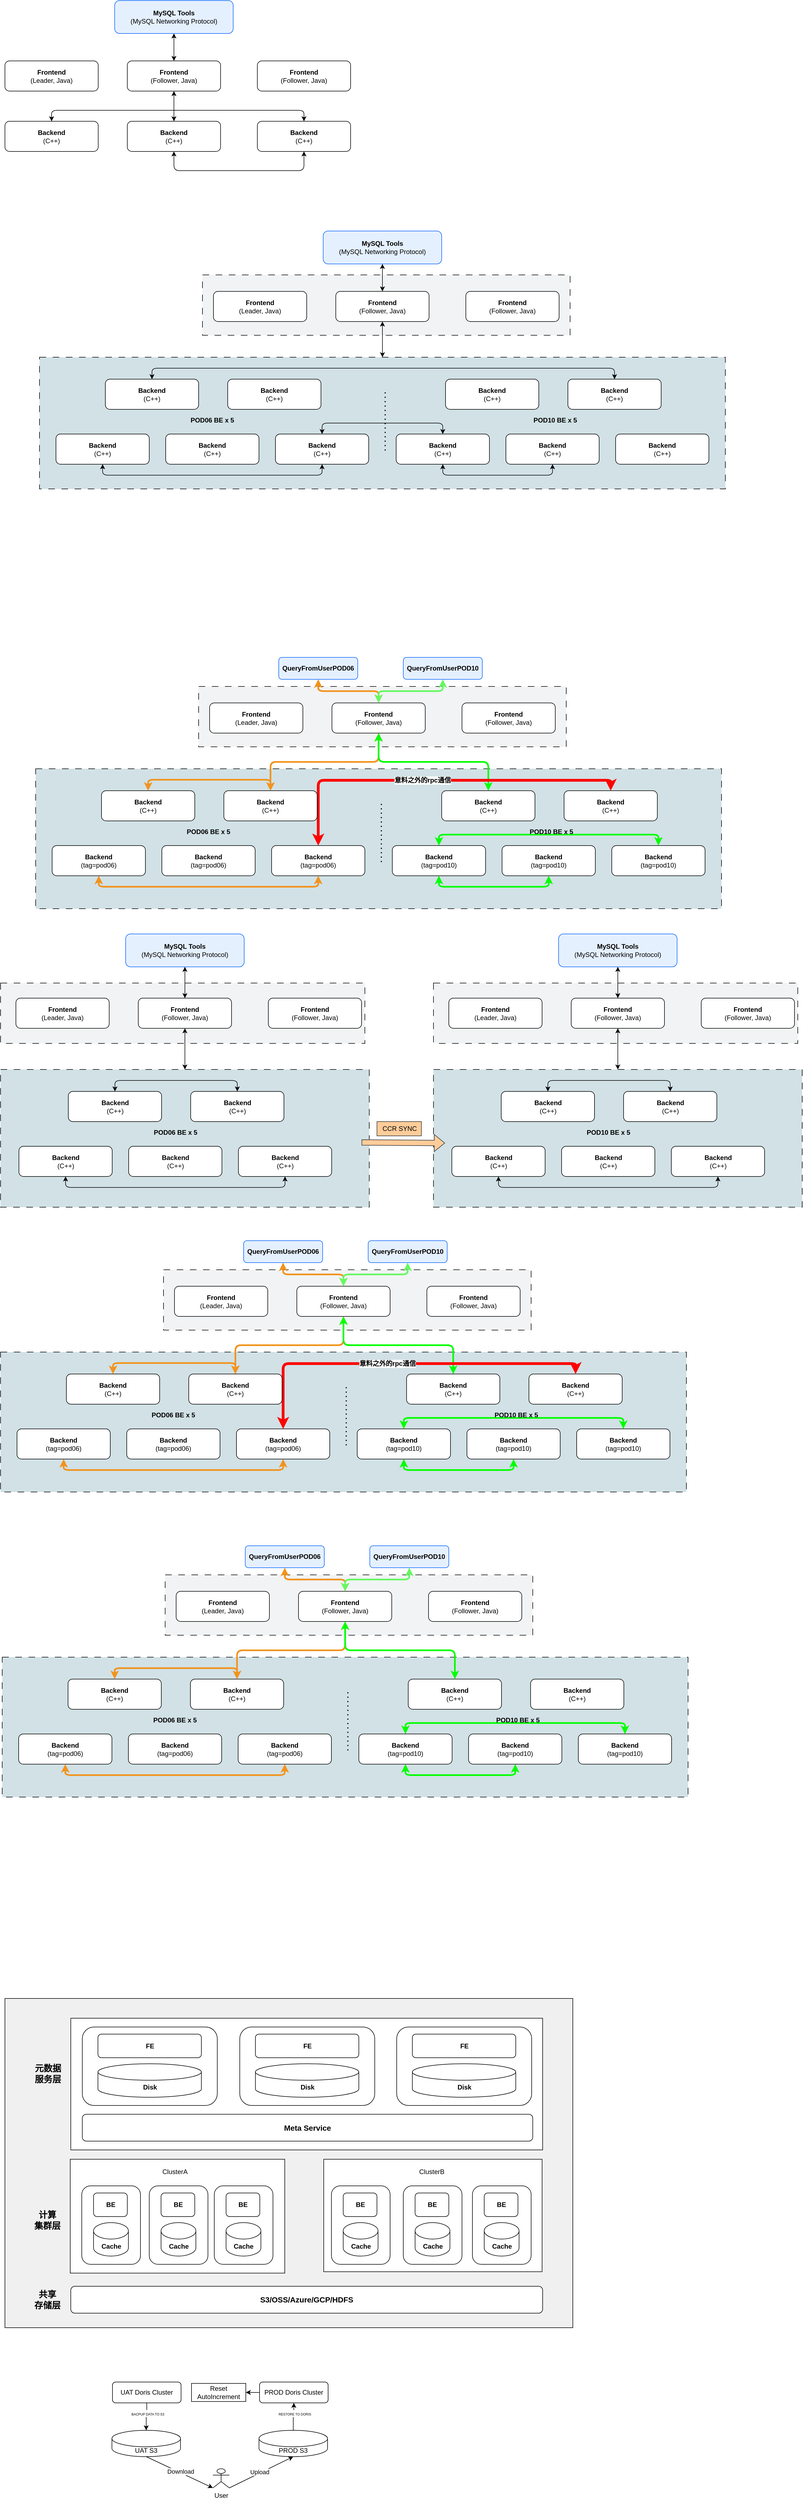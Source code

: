 <mxfile version="26.0.2">
  <diagram name="第 1 页" id="7ErsctzIE2-Kmen61GUi">
    <mxGraphModel dx="832" dy="520" grid="0" gridSize="10" guides="1" tooltips="1" connect="1" arrows="1" fold="1" page="1" pageScale="1" pageWidth="2827" pageHeight="6569" math="0" shadow="0">
      <root>
        <mxCell id="0" />
        <mxCell id="1" parent="0" />
        <mxCell id="tkhK0zvHvj8kYuO251bK-261" value="" style="rounded=0;whiteSpace=wrap;html=1;dashed=1;dashPattern=12 12;fillColor=light-dark(#d1e1e6, #ededed);" parent="1" vertex="1">
          <mxGeometry x="85" y="3329" width="1250" height="255" as="geometry" />
        </mxCell>
        <mxCell id="tkhK0zvHvj8kYuO251bK-253" value="" style="rounded=0;whiteSpace=wrap;html=1;fillColor=light-dark(#f0f0f0, #ededed);" parent="1" vertex="1">
          <mxGeometry x="90" y="3951" width="1035" height="600" as="geometry" />
        </mxCell>
        <mxCell id="tkhK0zvHvj8kYuO251bK-257" value="" style="rounded=0;whiteSpace=wrap;html=1;" parent="1" vertex="1">
          <mxGeometry x="671" y="4244" width="398" height="205" as="geometry" />
        </mxCell>
        <mxCell id="tkhK0zvHvj8kYuO251bK-256" value="" style="rounded=0;whiteSpace=wrap;html=1;" parent="1" vertex="1">
          <mxGeometry x="209" y="4244" width="391" height="207.5" as="geometry" />
        </mxCell>
        <mxCell id="tkhK0zvHvj8kYuO251bK-255" value="" style="rounded=0;whiteSpace=wrap;html=1;" parent="1" vertex="1">
          <mxGeometry x="210" y="3987" width="860" height="240" as="geometry" />
        </mxCell>
        <mxCell id="tkhK0zvHvj8kYuO251bK-220" value="" style="rounded=1;whiteSpace=wrap;html=1;" parent="1" vertex="1">
          <mxGeometry x="231" y="4003" width="246" height="143" as="geometry" />
        </mxCell>
        <mxCell id="tkhK0zvHvj8kYuO251bK-62" value="" style="rounded=0;whiteSpace=wrap;html=1;dashed=1;dashPattern=12 12;fillColor=light-dark(#f1f3f4, #ededed);" parent="1" vertex="1">
          <mxGeometry x="450" y="810" width="670" height="110" as="geometry" />
        </mxCell>
        <mxCell id="tkhK0zvHvj8kYuO251bK-54" value="" style="rounded=0;whiteSpace=wrap;html=1;dashed=1;dashPattern=12 12;fillColor=light-dark(#d1e1e6, #ededed);" parent="1" vertex="1">
          <mxGeometry x="153" y="960" width="1250" height="240" as="geometry" />
        </mxCell>
        <mxCell id="tkhK0zvHvj8kYuO251bK-14" value="" style="edgeStyle=orthogonalEdgeStyle;rounded=0;orthogonalLoop=1;jettySize=auto;html=1;startArrow=classic;startFill=1;flowAnimation=0;" parent="1" source="tkhK0zvHvj8kYuO251bK-10" target="tkhK0zvHvj8kYuO251bK-12" edge="1">
          <mxGeometry relative="1" as="geometry" />
        </mxCell>
        <mxCell id="tkhK0zvHvj8kYuO251bK-10" value="&lt;b&gt;MySQL Tools&lt;/b&gt;&lt;div&gt;(MySQL Networking Protocol)&lt;/div&gt;" style="rounded=1;whiteSpace=wrap;html=1;strokeWidth=1;fillColor=light-dark(#e5f0ff, #ededed);strokeColor=light-dark(#0b67fd, #ededed);" parent="1" vertex="1">
          <mxGeometry x="290" y="310" width="216" height="60" as="geometry" />
        </mxCell>
        <mxCell id="tkhK0zvHvj8kYuO251bK-11" value="&lt;b&gt;Frontend&lt;/b&gt;&lt;div&gt;(Leader, Java)&lt;/div&gt;" style="rounded=1;whiteSpace=wrap;html=1;" parent="1" vertex="1">
          <mxGeometry x="90" y="420" width="170" height="55" as="geometry" />
        </mxCell>
        <mxCell id="tkhK0zvHvj8kYuO251bK-18" value="" style="edgeStyle=orthogonalEdgeStyle;rounded=0;orthogonalLoop=1;jettySize=auto;html=1;startArrow=classic;startFill=1;flowAnimation=0;" parent="1" source="tkhK0zvHvj8kYuO251bK-12" target="tkhK0zvHvj8kYuO251bK-17" edge="1">
          <mxGeometry relative="1" as="geometry" />
        </mxCell>
        <mxCell id="tkhK0zvHvj8kYuO251bK-12" value="&lt;b&gt;Frontend&lt;/b&gt;&lt;div&gt;(Follower, Java)&lt;/div&gt;" style="rounded=1;whiteSpace=wrap;html=1;" parent="1" vertex="1">
          <mxGeometry x="313" y="420" width="170" height="55" as="geometry" />
        </mxCell>
        <mxCell id="tkhK0zvHvj8kYuO251bK-13" value="&lt;b&gt;Frontend&lt;/b&gt;&lt;div&gt;(Follower, Java)&lt;/div&gt;" style="rounded=1;whiteSpace=wrap;html=1;" parent="1" vertex="1">
          <mxGeometry x="550" y="420" width="170" height="55" as="geometry" />
        </mxCell>
        <mxCell id="tkhK0zvHvj8kYuO251bK-21" style="edgeStyle=orthogonalEdgeStyle;rounded=1;orthogonalLoop=1;jettySize=auto;html=1;exitX=0.5;exitY=0;exitDx=0;exitDy=0;entryX=0.5;entryY=0;entryDx=0;entryDy=0;elbow=vertical;startArrow=classic;startFill=1;flowAnimation=0;curved=0;" parent="1" source="tkhK0zvHvj8kYuO251bK-15" target="tkhK0zvHvj8kYuO251bK-16" edge="1">
          <mxGeometry relative="1" as="geometry" />
        </mxCell>
        <mxCell id="tkhK0zvHvj8kYuO251bK-15" value="&lt;b&gt;Backend&lt;/b&gt;&lt;br&gt;(C++)" style="rounded=1;whiteSpace=wrap;html=1;" parent="1" vertex="1">
          <mxGeometry x="90" y="530" width="170" height="55" as="geometry" />
        </mxCell>
        <mxCell id="tkhK0zvHvj8kYuO251bK-16" value="&lt;b&gt;Backend&lt;/b&gt;&lt;br&gt;(C++)" style="rounded=1;whiteSpace=wrap;html=1;" parent="1" vertex="1">
          <mxGeometry x="550" y="530" width="170" height="55" as="geometry" />
        </mxCell>
        <mxCell id="tkhK0zvHvj8kYuO251bK-20" style="edgeStyle=orthogonalEdgeStyle;rounded=1;orthogonalLoop=1;jettySize=auto;html=1;exitX=0.5;exitY=1;exitDx=0;exitDy=0;entryX=0.5;entryY=1;entryDx=0;entryDy=0;startArrow=classic;startFill=1;flowAnimation=0;curved=0;" parent="1" source="tkhK0zvHvj8kYuO251bK-17" target="tkhK0zvHvj8kYuO251bK-16" edge="1">
          <mxGeometry relative="1" as="geometry">
            <Array as="points">
              <mxPoint x="398" y="620" />
              <mxPoint x="635" y="620" />
            </Array>
          </mxGeometry>
        </mxCell>
        <mxCell id="tkhK0zvHvj8kYuO251bK-17" value="&lt;b&gt;Backend&lt;/b&gt;&lt;br&gt;(C++)" style="rounded=1;whiteSpace=wrap;html=1;" parent="1" vertex="1">
          <mxGeometry x="313" y="530" width="170" height="55" as="geometry" />
        </mxCell>
        <mxCell id="tkhK0zvHvj8kYuO251bK-24" value="" style="edgeStyle=orthogonalEdgeStyle;rounded=0;orthogonalLoop=1;jettySize=auto;html=1;startArrow=classic;startFill=1;flowAnimation=0;" parent="1" source="tkhK0zvHvj8kYuO251bK-25" target="tkhK0zvHvj8kYuO251bK-28" edge="1">
          <mxGeometry relative="1" as="geometry" />
        </mxCell>
        <mxCell id="tkhK0zvHvj8kYuO251bK-25" value="&lt;b&gt;MySQL Tools&lt;/b&gt;&lt;div&gt;(MySQL Networking Protocol)&lt;/div&gt;" style="rounded=1;whiteSpace=wrap;html=1;strokeWidth=1;fillColor=light-dark(#e5f0ff, #ededed);strokeColor=light-dark(#0b67fd, #ededed);" parent="1" vertex="1">
          <mxGeometry x="670" y="730" width="216" height="60" as="geometry" />
        </mxCell>
        <mxCell id="tkhK0zvHvj8kYuO251bK-26" value="&lt;b&gt;Frontend&lt;/b&gt;&lt;div&gt;(Leader, Java)&lt;/div&gt;" style="rounded=1;whiteSpace=wrap;html=1;" parent="1" vertex="1">
          <mxGeometry x="470" y="840" width="170" height="55" as="geometry" />
        </mxCell>
        <mxCell id="tkhK0zvHvj8kYuO251bK-57" style="edgeStyle=orthogonalEdgeStyle;rounded=0;orthogonalLoop=1;jettySize=auto;html=1;exitX=0.5;exitY=1;exitDx=0;exitDy=0;startArrow=classic;startFill=1;" parent="1" source="tkhK0zvHvj8kYuO251bK-28" target="tkhK0zvHvj8kYuO251bK-54" edge="1">
          <mxGeometry relative="1" as="geometry" />
        </mxCell>
        <mxCell id="tkhK0zvHvj8kYuO251bK-28" value="&lt;b&gt;Frontend&lt;/b&gt;&lt;div&gt;(Follower, Java)&lt;/div&gt;" style="rounded=1;whiteSpace=wrap;html=1;" parent="1" vertex="1">
          <mxGeometry x="693" y="840" width="170" height="55" as="geometry" />
        </mxCell>
        <mxCell id="tkhK0zvHvj8kYuO251bK-29" value="&lt;b&gt;Frontend&lt;/b&gt;&lt;div&gt;(Follower, Java)&lt;/div&gt;" style="rounded=1;whiteSpace=wrap;html=1;" parent="1" vertex="1">
          <mxGeometry x="930" y="840" width="170" height="55" as="geometry" />
        </mxCell>
        <mxCell id="tkhK0zvHvj8kYuO251bK-58" style="edgeStyle=orthogonalEdgeStyle;rounded=1;orthogonalLoop=1;jettySize=auto;html=1;exitX=0.5;exitY=0;exitDx=0;exitDy=0;entryX=0.5;entryY=0;entryDx=0;entryDy=0;startArrow=classic;startFill=1;curved=0;" parent="1" source="tkhK0zvHvj8kYuO251bK-31" target="tkhK0zvHvj8kYuO251bK-49" edge="1">
          <mxGeometry relative="1" as="geometry" />
        </mxCell>
        <mxCell id="tkhK0zvHvj8kYuO251bK-31" value="&lt;b&gt;Backend&lt;/b&gt;&lt;br&gt;(C++)" style="rounded=1;whiteSpace=wrap;html=1;" parent="1" vertex="1">
          <mxGeometry x="273" y="1000" width="170" height="55" as="geometry" />
        </mxCell>
        <mxCell id="tkhK0zvHvj8kYuO251bK-59" style="edgeStyle=orthogonalEdgeStyle;rounded=1;orthogonalLoop=1;jettySize=auto;html=1;exitX=0.5;exitY=1;exitDx=0;exitDy=0;entryX=0.5;entryY=1;entryDx=0;entryDy=0;startArrow=classic;startFill=1;curved=0;" parent="1" source="tkhK0zvHvj8kYuO251bK-32" target="tkhK0zvHvj8kYuO251bK-40" edge="1">
          <mxGeometry relative="1" as="geometry" />
        </mxCell>
        <mxCell id="tkhK0zvHvj8kYuO251bK-32" value="&lt;b&gt;Backend&lt;/b&gt;&lt;br&gt;(C++)" style="rounded=1;whiteSpace=wrap;html=1;" parent="1" vertex="1">
          <mxGeometry x="183" y="1100" width="170" height="55" as="geometry" />
        </mxCell>
        <mxCell id="tkhK0zvHvj8kYuO251bK-34" value="&lt;b&gt;Backend&lt;/b&gt;&lt;br&gt;(C++)" style="rounded=1;whiteSpace=wrap;html=1;" parent="1" vertex="1">
          <mxGeometry x="496" y="1000" width="170" height="55" as="geometry" />
        </mxCell>
        <mxCell id="tkhK0zvHvj8kYuO251bK-39" value="&lt;b&gt;Backend&lt;/b&gt;&lt;br&gt;(C++)" style="rounded=1;whiteSpace=wrap;html=1;" parent="1" vertex="1">
          <mxGeometry x="383" y="1100" width="170" height="55" as="geometry" />
        </mxCell>
        <mxCell id="tkhK0zvHvj8kYuO251bK-60" style="edgeStyle=orthogonalEdgeStyle;rounded=1;orthogonalLoop=1;jettySize=auto;html=1;exitX=0.5;exitY=0;exitDx=0;exitDy=0;entryX=0.5;entryY=0;entryDx=0;entryDy=0;curved=0;startArrow=classic;startFill=1;" parent="1" source="tkhK0zvHvj8kYuO251bK-40" target="tkhK0zvHvj8kYuO251bK-48" edge="1">
          <mxGeometry relative="1" as="geometry" />
        </mxCell>
        <mxCell id="tkhK0zvHvj8kYuO251bK-40" value="&lt;b&gt;Backend&lt;/b&gt;&lt;br&gt;(C++)" style="rounded=1;whiteSpace=wrap;html=1;" parent="1" vertex="1">
          <mxGeometry x="583" y="1100" width="170" height="55" as="geometry" />
        </mxCell>
        <mxCell id="tkhK0zvHvj8kYuO251bK-47" value="&lt;b&gt;Backend&lt;/b&gt;&lt;br&gt;(C++)" style="rounded=1;whiteSpace=wrap;html=1;" parent="1" vertex="1">
          <mxGeometry x="893" y="1000" width="170" height="55" as="geometry" />
        </mxCell>
        <mxCell id="tkhK0zvHvj8kYuO251bK-48" value="&lt;b&gt;Backend&lt;/b&gt;&lt;br&gt;(C++)" style="rounded=1;whiteSpace=wrap;html=1;" parent="1" vertex="1">
          <mxGeometry x="803" y="1100" width="170" height="55" as="geometry" />
        </mxCell>
        <mxCell id="tkhK0zvHvj8kYuO251bK-49" value="&lt;b&gt;Backend&lt;/b&gt;&lt;br&gt;(C++)" style="rounded=1;whiteSpace=wrap;html=1;" parent="1" vertex="1">
          <mxGeometry x="1116" y="1000" width="170" height="55" as="geometry" />
        </mxCell>
        <mxCell id="tkhK0zvHvj8kYuO251bK-61" style="edgeStyle=orthogonalEdgeStyle;rounded=1;orthogonalLoop=1;jettySize=auto;html=1;exitX=0.5;exitY=1;exitDx=0;exitDy=0;entryX=0.5;entryY=1;entryDx=0;entryDy=0;curved=0;startArrow=classic;startFill=1;" parent="1" source="tkhK0zvHvj8kYuO251bK-50" target="tkhK0zvHvj8kYuO251bK-48" edge="1">
          <mxGeometry relative="1" as="geometry" />
        </mxCell>
        <mxCell id="tkhK0zvHvj8kYuO251bK-50" value="&lt;b&gt;Backend&lt;/b&gt;&lt;br&gt;(C++)" style="rounded=1;whiteSpace=wrap;html=1;" parent="1" vertex="1">
          <mxGeometry x="1003" y="1100" width="170" height="55" as="geometry" />
        </mxCell>
        <mxCell id="tkhK0zvHvj8kYuO251bK-51" value="&lt;b&gt;Backend&lt;/b&gt;&lt;br&gt;(C++)" style="rounded=1;whiteSpace=wrap;html=1;" parent="1" vertex="1">
          <mxGeometry x="1203" y="1100" width="170" height="55" as="geometry" />
        </mxCell>
        <mxCell id="tkhK0zvHvj8kYuO251bK-52" value="" style="endArrow=none;dashed=1;html=1;dashPattern=1 3;strokeWidth=2;rounded=0;" parent="1" edge="1">
          <mxGeometry width="50" height="50" relative="1" as="geometry">
            <mxPoint x="783" y="1130" as="sourcePoint" />
            <mxPoint x="783" y="1020" as="targetPoint" />
          </mxGeometry>
        </mxCell>
        <mxCell id="tkhK0zvHvj8kYuO251bK-55" value="&lt;b&gt;POD06 BE x 5&lt;/b&gt;" style="text;html=1;align=center;verticalAlign=middle;whiteSpace=wrap;rounded=0;" parent="1" vertex="1">
          <mxGeometry x="418" y="1060" width="100" height="30" as="geometry" />
        </mxCell>
        <mxCell id="tkhK0zvHvj8kYuO251bK-56" value="&lt;b&gt;POD10 BE x 5&lt;/b&gt;" style="text;html=1;align=center;verticalAlign=middle;whiteSpace=wrap;rounded=0;" parent="1" vertex="1">
          <mxGeometry x="1043" y="1060" width="100" height="30" as="geometry" />
        </mxCell>
        <mxCell id="tkhK0zvHvj8kYuO251bK-63" value="" style="rounded=0;whiteSpace=wrap;html=1;dashed=1;dashPattern=12 12;fillColor=light-dark(#f1f3f4, #ededed);" parent="1" vertex="1">
          <mxGeometry x="443" y="1560" width="670" height="110" as="geometry" />
        </mxCell>
        <mxCell id="tkhK0zvHvj8kYuO251bK-64" value="" style="rounded=0;whiteSpace=wrap;html=1;dashed=1;dashPattern=12 12;fillColor=light-dark(#d1e1e6, #ededed);" parent="1" vertex="1">
          <mxGeometry x="146" y="1710" width="1250" height="255" as="geometry" />
        </mxCell>
        <mxCell id="tkhK0zvHvj8kYuO251bK-65" value="" style="edgeStyle=orthogonalEdgeStyle;rounded=1;orthogonalLoop=1;jettySize=auto;html=1;startArrow=classic;startFill=1;flowAnimation=0;curved=0;exitX=0.5;exitY=1;exitDx=0;exitDy=0;strokeColor=light-dark(#f2931d, #ededed);strokeWidth=3;" parent="1" source="tkhK0zvHvj8kYuO251bK-66" target="tkhK0zvHvj8kYuO251bK-69" edge="1">
          <mxGeometry relative="1" as="geometry" />
        </mxCell>
        <mxCell id="tkhK0zvHvj8kYuO251bK-66" value="&lt;b&gt;QueryFromUserPOD06&lt;/b&gt;" style="rounded=1;whiteSpace=wrap;html=1;strokeWidth=1;fillColor=light-dark(#e5f0ff, #ededed);strokeColor=light-dark(#0b67fd, #ededed);aspect=fixed;" parent="1" vertex="1">
          <mxGeometry x="589" y="1507" width="144" height="40" as="geometry" />
        </mxCell>
        <mxCell id="tkhK0zvHvj8kYuO251bK-67" value="&lt;b&gt;Frontend&lt;/b&gt;&lt;div&gt;(Leader, Java)&lt;/div&gt;" style="rounded=1;whiteSpace=wrap;html=1;" parent="1" vertex="1">
          <mxGeometry x="463" y="1590" width="170" height="55" as="geometry" />
        </mxCell>
        <mxCell id="tkhK0zvHvj8kYuO251bK-68" style="edgeStyle=orthogonalEdgeStyle;rounded=1;orthogonalLoop=1;jettySize=auto;html=1;exitX=0.5;exitY=1;exitDx=0;exitDy=0;startArrow=classic;startFill=1;curved=0;strokeColor=light-dark(#f2931d, #ededed);strokeWidth=3;" parent="1" source="tkhK0zvHvj8kYuO251bK-69" target="tkhK0zvHvj8kYuO251bK-75" edge="1">
          <mxGeometry relative="1" as="geometry" />
        </mxCell>
        <mxCell id="tkhK0zvHvj8kYuO251bK-92" style="edgeStyle=orthogonalEdgeStyle;rounded=1;orthogonalLoop=1;jettySize=auto;html=1;exitX=0.5;exitY=1;exitDx=0;exitDy=0;entryX=0.5;entryY=0;entryDx=0;entryDy=0;curved=0;strokeColor=light-dark(#00FF00,#EDEDED);startArrow=classic;startFill=1;strokeWidth=3;" parent="1" source="tkhK0zvHvj8kYuO251bK-69" target="tkhK0zvHvj8kYuO251bK-79" edge="1">
          <mxGeometry relative="1" as="geometry" />
        </mxCell>
        <mxCell id="tkhK0zvHvj8kYuO251bK-69" value="&lt;b&gt;Frontend&lt;/b&gt;&lt;div&gt;(Follower, Java)&lt;/div&gt;" style="rounded=1;whiteSpace=wrap;html=1;" parent="1" vertex="1">
          <mxGeometry x="686" y="1590" width="170" height="55" as="geometry" />
        </mxCell>
        <mxCell id="tkhK0zvHvj8kYuO251bK-70" value="&lt;b&gt;Frontend&lt;/b&gt;&lt;div&gt;(Follower, Java)&lt;/div&gt;" style="rounded=1;whiteSpace=wrap;html=1;" parent="1" vertex="1">
          <mxGeometry x="923" y="1590" width="170" height="55" as="geometry" />
        </mxCell>
        <mxCell id="tkhK0zvHvj8kYuO251bK-71" style="edgeStyle=orthogonalEdgeStyle;rounded=1;orthogonalLoop=1;jettySize=auto;html=1;exitX=0.5;exitY=0;exitDx=0;exitDy=0;entryX=0.5;entryY=0;entryDx=0;entryDy=0;startArrow=classic;startFill=1;curved=0;strokeColor=light-dark(#f2931d, #ededed);strokeWidth=3;" parent="1" source="tkhK0zvHvj8kYuO251bK-72" target="tkhK0zvHvj8kYuO251bK-75" edge="1">
          <mxGeometry relative="1" as="geometry" />
        </mxCell>
        <mxCell id="tkhK0zvHvj8kYuO251bK-95" style="edgeStyle=orthogonalEdgeStyle;rounded=1;orthogonalLoop=1;jettySize=auto;html=1;entryX=0.5;entryY=0;entryDx=0;entryDy=0;exitX=0.5;exitY=0;exitDx=0;exitDy=0;strokeColor=light-dark(#ff0000, #ededed);curved=0;strokeWidth=5;startArrow=classic;startFill=1;" parent="1" source="tkhK0zvHvj8kYuO251bK-78" target="tkhK0zvHvj8kYuO251bK-81" edge="1">
          <mxGeometry relative="1" as="geometry">
            <Array as="points">
              <mxPoint x="661" y="1731" />
              <mxPoint x="1194" y="1731" />
            </Array>
          </mxGeometry>
        </mxCell>
        <mxCell id="tkhK0zvHvj8kYuO251bK-96" value="&lt;font style=&quot;font-size: 12px;&quot;&gt;&lt;b&gt;意料之外的rpc通信&lt;/b&gt;&lt;/font&gt;" style="edgeLabel;html=1;align=center;verticalAlign=middle;resizable=0;points=[];" parent="tkhK0zvHvj8kYuO251bK-95" vertex="1" connectable="0">
          <mxGeometry x="-0.079" relative="1" as="geometry">
            <mxPoint as="offset" />
          </mxGeometry>
        </mxCell>
        <mxCell id="tkhK0zvHvj8kYuO251bK-72" value="&lt;b&gt;Backend&lt;/b&gt;&lt;br&gt;(C++)" style="rounded=1;whiteSpace=wrap;html=1;" parent="1" vertex="1">
          <mxGeometry x="266" y="1750" width="170" height="55" as="geometry" />
        </mxCell>
        <mxCell id="tkhK0zvHvj8kYuO251bK-73" style="edgeStyle=orthogonalEdgeStyle;rounded=1;orthogonalLoop=1;jettySize=auto;html=1;exitX=0.5;exitY=1;exitDx=0;exitDy=0;entryX=0.5;entryY=1;entryDx=0;entryDy=0;startArrow=classic;startFill=1;curved=0;strokeColor=light-dark(#f2931d, #ededed);strokeWidth=3;" parent="1" source="tkhK0zvHvj8kYuO251bK-74" target="tkhK0zvHvj8kYuO251bK-78" edge="1">
          <mxGeometry relative="1" as="geometry" />
        </mxCell>
        <mxCell id="tkhK0zvHvj8kYuO251bK-74" value="&lt;b&gt;Backend&lt;/b&gt;&lt;br&gt;(tag=pod06)" style="rounded=1;whiteSpace=wrap;html=1;" parent="1" vertex="1">
          <mxGeometry x="176" y="1850" width="170" height="55" as="geometry" />
        </mxCell>
        <mxCell id="tkhK0zvHvj8kYuO251bK-75" value="&lt;b&gt;Backend&lt;/b&gt;&lt;br&gt;(C++)" style="rounded=1;whiteSpace=wrap;html=1;" parent="1" vertex="1">
          <mxGeometry x="489" y="1750" width="170" height="55" as="geometry" />
        </mxCell>
        <mxCell id="tkhK0zvHvj8kYuO251bK-76" value="&lt;b&gt;Backend&lt;/b&gt;&lt;br&gt;(tag=pod06)" style="rounded=1;whiteSpace=wrap;html=1;" parent="1" vertex="1">
          <mxGeometry x="376" y="1850" width="170" height="55" as="geometry" />
        </mxCell>
        <mxCell id="tkhK0zvHvj8kYuO251bK-77" style="edgeStyle=orthogonalEdgeStyle;rounded=1;orthogonalLoop=1;jettySize=auto;html=1;exitX=0.5;exitY=0;exitDx=0;exitDy=0;entryX=0.5;entryY=0;entryDx=0;entryDy=0;curved=0;startArrow=classic;startFill=1;strokeWidth=3;strokeColor=light-dark(#02ff00, #ededed);" parent="1" source="tkhK0zvHvj8kYuO251bK-84" target="tkhK0zvHvj8kYuO251bK-80" edge="1">
          <mxGeometry relative="1" as="geometry" />
        </mxCell>
        <mxCell id="tkhK0zvHvj8kYuO251bK-78" value="&lt;b&gt;Backend&lt;/b&gt;&lt;br&gt;(tag=pod06)" style="rounded=1;whiteSpace=wrap;html=1;" parent="1" vertex="1">
          <mxGeometry x="576" y="1850" width="170" height="55" as="geometry" />
        </mxCell>
        <mxCell id="tkhK0zvHvj8kYuO251bK-79" value="&lt;b&gt;Backend&lt;/b&gt;&lt;br&gt;(C++)" style="rounded=1;whiteSpace=wrap;html=1;" parent="1" vertex="1">
          <mxGeometry x="886" y="1750" width="170" height="55" as="geometry" />
        </mxCell>
        <mxCell id="tkhK0zvHvj8kYuO251bK-80" value="&lt;b&gt;Backend&lt;/b&gt;&lt;br&gt;(tag=pod10)" style="rounded=1;whiteSpace=wrap;html=1;" parent="1" vertex="1">
          <mxGeometry x="796" y="1850" width="170" height="55" as="geometry" />
        </mxCell>
        <mxCell id="tkhK0zvHvj8kYuO251bK-81" value="&lt;b&gt;Backend&lt;/b&gt;&lt;br&gt;(C++)" style="rounded=1;whiteSpace=wrap;html=1;" parent="1" vertex="1">
          <mxGeometry x="1109" y="1750" width="170" height="55" as="geometry" />
        </mxCell>
        <mxCell id="tkhK0zvHvj8kYuO251bK-82" style="edgeStyle=orthogonalEdgeStyle;rounded=1;orthogonalLoop=1;jettySize=auto;html=1;exitX=0.5;exitY=1;exitDx=0;exitDy=0;entryX=0.5;entryY=1;entryDx=0;entryDy=0;curved=0;startArrow=classic;startFill=1;strokeWidth=3;strokeColor=light-dark(#02ff00, #ededed);" parent="1" source="tkhK0zvHvj8kYuO251bK-83" target="tkhK0zvHvj8kYuO251bK-80" edge="1">
          <mxGeometry relative="1" as="geometry" />
        </mxCell>
        <mxCell id="tkhK0zvHvj8kYuO251bK-83" value="&lt;b&gt;Backend&lt;/b&gt;&lt;br&gt;(tag=pod10)" style="rounded=1;whiteSpace=wrap;html=1;" parent="1" vertex="1">
          <mxGeometry x="996" y="1850" width="170" height="55" as="geometry" />
        </mxCell>
        <mxCell id="tkhK0zvHvj8kYuO251bK-84" value="&lt;b&gt;Backend&lt;/b&gt;&lt;br&gt;(tag=pod10)" style="rounded=1;whiteSpace=wrap;html=1;" parent="1" vertex="1">
          <mxGeometry x="1196" y="1850" width="170" height="55" as="geometry" />
        </mxCell>
        <mxCell id="tkhK0zvHvj8kYuO251bK-85" value="" style="endArrow=none;dashed=1;html=1;dashPattern=1 3;strokeWidth=2;rounded=0;" parent="1" edge="1">
          <mxGeometry width="50" height="50" relative="1" as="geometry">
            <mxPoint x="776" y="1880" as="sourcePoint" />
            <mxPoint x="776" y="1770" as="targetPoint" />
          </mxGeometry>
        </mxCell>
        <mxCell id="tkhK0zvHvj8kYuO251bK-86" value="&lt;b&gt;POD06 BE x 5&lt;/b&gt;" style="text;html=1;align=center;verticalAlign=middle;whiteSpace=wrap;rounded=0;" parent="1" vertex="1">
          <mxGeometry x="411" y="1810" width="100" height="30" as="geometry" />
        </mxCell>
        <mxCell id="tkhK0zvHvj8kYuO251bK-87" value="&lt;b&gt;POD10 BE x 5&lt;/b&gt;" style="text;html=1;align=center;verticalAlign=middle;whiteSpace=wrap;rounded=0;" parent="1" vertex="1">
          <mxGeometry x="1036" y="1810" width="100" height="30" as="geometry" />
        </mxCell>
        <mxCell id="tkhK0zvHvj8kYuO251bK-89" style="edgeStyle=orthogonalEdgeStyle;rounded=1;orthogonalLoop=1;jettySize=auto;html=1;exitX=0.5;exitY=1;exitDx=0;exitDy=0;entryX=0.5;entryY=0;entryDx=0;entryDy=0;curved=0;startArrow=classic;startFill=1;strokeColor=light-dark(#65f862, #ededed);strokeWidth=3;" parent="1" source="tkhK0zvHvj8kYuO251bK-88" target="tkhK0zvHvj8kYuO251bK-69" edge="1">
          <mxGeometry relative="1" as="geometry" />
        </mxCell>
        <mxCell id="tkhK0zvHvj8kYuO251bK-88" value="&lt;b&gt;QueryFromUserPOD10&lt;/b&gt;" style="rounded=1;whiteSpace=wrap;html=1;strokeWidth=1;fillColor=light-dark(#e5f0ff, #ededed);strokeColor=light-dark(#0b67fd, #ededed);aspect=fixed;" parent="1" vertex="1">
          <mxGeometry x="816" y="1507" width="144" height="40" as="geometry" />
        </mxCell>
        <mxCell id="tkhK0zvHvj8kYuO251bK-127" value="" style="rounded=0;whiteSpace=wrap;html=1;dashed=1;dashPattern=12 12;fillColor=light-dark(#f1f3f4, #ededed);" parent="1" vertex="1">
          <mxGeometry x="82" y="2100.5" width="664" height="110" as="geometry" />
        </mxCell>
        <mxCell id="tkhK0zvHvj8kYuO251bK-128" value="" style="rounded=0;whiteSpace=wrap;html=1;dashed=1;dashPattern=12 12;fillColor=light-dark(#d1e1e6, #ededed);" parent="1" vertex="1">
          <mxGeometry x="82" y="2258" width="672" height="251" as="geometry" />
        </mxCell>
        <mxCell id="tkhK0zvHvj8kYuO251bK-129" value="" style="edgeStyle=orthogonalEdgeStyle;rounded=0;orthogonalLoop=1;jettySize=auto;html=1;startArrow=classic;startFill=1;flowAnimation=0;exitX=0.5;exitY=1;exitDx=0;exitDy=0;" parent="1" source="tkhK0zvHvj8kYuO251bK-130" target="tkhK0zvHvj8kYuO251bK-133" edge="1">
          <mxGeometry relative="1" as="geometry">
            <mxPoint x="418" y="2054" as="sourcePoint" />
          </mxGeometry>
        </mxCell>
        <mxCell id="tkhK0zvHvj8kYuO251bK-130" value="&lt;b&gt;MySQL Tools&lt;/b&gt;&lt;div&gt;(MySQL Networking Protocol)&lt;/div&gt;" style="rounded=1;whiteSpace=wrap;html=1;strokeWidth=1;fillColor=light-dark(#e5f0ff, #ededed);strokeColor=light-dark(#0b67fd, #ededed);" parent="1" vertex="1">
          <mxGeometry x="310" y="2011" width="216" height="60" as="geometry" />
        </mxCell>
        <mxCell id="tkhK0zvHvj8kYuO251bK-131" value="&lt;b&gt;Frontend&lt;/b&gt;&lt;div&gt;(Leader, Java)&lt;/div&gt;" style="rounded=1;whiteSpace=wrap;html=1;" parent="1" vertex="1">
          <mxGeometry x="110" y="2128" width="170" height="55" as="geometry" />
        </mxCell>
        <mxCell id="tkhK0zvHvj8kYuO251bK-132" style="edgeStyle=orthogonalEdgeStyle;rounded=0;orthogonalLoop=1;jettySize=auto;html=1;exitX=0.5;exitY=1;exitDx=0;exitDy=0;startArrow=classic;startFill=1;" parent="1" source="tkhK0zvHvj8kYuO251bK-133" target="tkhK0zvHvj8kYuO251bK-128" edge="1">
          <mxGeometry relative="1" as="geometry" />
        </mxCell>
        <mxCell id="tkhK0zvHvj8kYuO251bK-133" value="&lt;b&gt;Frontend&lt;/b&gt;&lt;div&gt;(Follower, Java)&lt;/div&gt;" style="rounded=1;whiteSpace=wrap;html=1;" parent="1" vertex="1">
          <mxGeometry x="333" y="2128" width="170" height="55" as="geometry" />
        </mxCell>
        <mxCell id="tkhK0zvHvj8kYuO251bK-134" value="&lt;b&gt;Frontend&lt;/b&gt;&lt;div&gt;(Follower, Java)&lt;/div&gt;" style="rounded=1;whiteSpace=wrap;html=1;" parent="1" vertex="1">
          <mxGeometry x="570" y="2128" width="170" height="55" as="geometry" />
        </mxCell>
        <mxCell id="tkhK0zvHvj8kYuO251bK-152" style="edgeStyle=orthogonalEdgeStyle;rounded=1;orthogonalLoop=1;jettySize=auto;html=1;exitX=0.5;exitY=0;exitDx=0;exitDy=0;entryX=0.5;entryY=0;entryDx=0;entryDy=0;curved=0;startArrow=classic;startFill=1;" parent="1" source="tkhK0zvHvj8kYuO251bK-136" target="tkhK0zvHvj8kYuO251bK-139" edge="1">
          <mxGeometry relative="1" as="geometry" />
        </mxCell>
        <mxCell id="tkhK0zvHvj8kYuO251bK-136" value="&lt;b&gt;Backend&lt;/b&gt;&lt;br&gt;(C++)" style="rounded=1;whiteSpace=wrap;html=1;" parent="1" vertex="1">
          <mxGeometry x="205.5" y="2298" width="170" height="55" as="geometry" />
        </mxCell>
        <mxCell id="tkhK0zvHvj8kYuO251bK-137" style="edgeStyle=orthogonalEdgeStyle;rounded=1;orthogonalLoop=1;jettySize=auto;html=1;exitX=0.5;exitY=1;exitDx=0;exitDy=0;entryX=0.5;entryY=1;entryDx=0;entryDy=0;startArrow=classic;startFill=1;curved=0;" parent="1" source="tkhK0zvHvj8kYuO251bK-138" target="tkhK0zvHvj8kYuO251bK-142" edge="1">
          <mxGeometry relative="1" as="geometry" />
        </mxCell>
        <mxCell id="tkhK0zvHvj8kYuO251bK-138" value="&lt;b&gt;Backend&lt;/b&gt;&lt;br&gt;(C++)" style="rounded=1;whiteSpace=wrap;html=1;" parent="1" vertex="1">
          <mxGeometry x="115.5" y="2398" width="170" height="55" as="geometry" />
        </mxCell>
        <mxCell id="tkhK0zvHvj8kYuO251bK-139" value="&lt;b&gt;Backend&lt;/b&gt;&lt;br&gt;(C++)" style="rounded=1;whiteSpace=wrap;html=1;" parent="1" vertex="1">
          <mxGeometry x="428.5" y="2298" width="170" height="55" as="geometry" />
        </mxCell>
        <mxCell id="tkhK0zvHvj8kYuO251bK-140" value="&lt;b&gt;Backend&lt;/b&gt;&lt;br&gt;(C++)" style="rounded=1;whiteSpace=wrap;html=1;" parent="1" vertex="1">
          <mxGeometry x="315.5" y="2398" width="170" height="55" as="geometry" />
        </mxCell>
        <mxCell id="tkhK0zvHvj8kYuO251bK-142" value="&lt;b&gt;Backend&lt;/b&gt;&lt;br&gt;(C++)" style="rounded=1;whiteSpace=wrap;html=1;" parent="1" vertex="1">
          <mxGeometry x="515.5" y="2398" width="170" height="55" as="geometry" />
        </mxCell>
        <mxCell id="tkhK0zvHvj8kYuO251bK-150" value="&lt;b&gt;POD06 BE x 5&lt;/b&gt;" style="text;html=1;align=center;verticalAlign=middle;whiteSpace=wrap;rounded=0;" parent="1" vertex="1">
          <mxGeometry x="350.5" y="2358" width="100" height="30" as="geometry" />
        </mxCell>
        <mxCell id="tkhK0zvHvj8kYuO251bK-170" value="" style="rounded=0;whiteSpace=wrap;html=1;dashed=1;dashPattern=12 12;fillColor=light-dark(#f1f3f4, #ededed);" parent="1" vertex="1">
          <mxGeometry x="871" y="2100.5" width="664" height="110" as="geometry" />
        </mxCell>
        <mxCell id="tkhK0zvHvj8kYuO251bK-171" value="" style="rounded=0;whiteSpace=wrap;html=1;dashed=1;dashPattern=12 12;fillColor=light-dark(#d1e1e6, #ededed);" parent="1" vertex="1">
          <mxGeometry x="871" y="2258" width="672" height="251" as="geometry" />
        </mxCell>
        <mxCell id="tkhK0zvHvj8kYuO251bK-172" value="" style="edgeStyle=orthogonalEdgeStyle;rounded=0;orthogonalLoop=1;jettySize=auto;html=1;startArrow=classic;startFill=1;flowAnimation=0;exitX=0.5;exitY=1;exitDx=0;exitDy=0;" parent="1" source="tkhK0zvHvj8kYuO251bK-173" target="tkhK0zvHvj8kYuO251bK-176" edge="1">
          <mxGeometry relative="1" as="geometry">
            <mxPoint x="1207" y="2054" as="sourcePoint" />
          </mxGeometry>
        </mxCell>
        <mxCell id="tkhK0zvHvj8kYuO251bK-173" value="&lt;b&gt;MySQL Tools&lt;/b&gt;&lt;div&gt;(MySQL Networking Protocol)&lt;/div&gt;" style="rounded=1;whiteSpace=wrap;html=1;strokeWidth=1;fillColor=light-dark(#e5f0ff, #ededed);strokeColor=light-dark(#0b67fd, #ededed);" parent="1" vertex="1">
          <mxGeometry x="1099" y="2011" width="216" height="60" as="geometry" />
        </mxCell>
        <mxCell id="tkhK0zvHvj8kYuO251bK-174" value="&lt;b&gt;Frontend&lt;/b&gt;&lt;div&gt;(Leader, Java)&lt;/div&gt;" style="rounded=1;whiteSpace=wrap;html=1;" parent="1" vertex="1">
          <mxGeometry x="899" y="2128" width="170" height="55" as="geometry" />
        </mxCell>
        <mxCell id="tkhK0zvHvj8kYuO251bK-175" style="edgeStyle=orthogonalEdgeStyle;rounded=0;orthogonalLoop=1;jettySize=auto;html=1;exitX=0.5;exitY=1;exitDx=0;exitDy=0;startArrow=classic;startFill=1;" parent="1" source="tkhK0zvHvj8kYuO251bK-176" target="tkhK0zvHvj8kYuO251bK-171" edge="1">
          <mxGeometry relative="1" as="geometry" />
        </mxCell>
        <mxCell id="tkhK0zvHvj8kYuO251bK-176" value="&lt;b&gt;Frontend&lt;/b&gt;&lt;div&gt;(Follower, Java)&lt;/div&gt;" style="rounded=1;whiteSpace=wrap;html=1;" parent="1" vertex="1">
          <mxGeometry x="1122" y="2128" width="170" height="55" as="geometry" />
        </mxCell>
        <mxCell id="tkhK0zvHvj8kYuO251bK-177" value="&lt;b&gt;Frontend&lt;/b&gt;&lt;div&gt;(Follower, Java)&lt;/div&gt;" style="rounded=1;whiteSpace=wrap;html=1;" parent="1" vertex="1">
          <mxGeometry x="1359" y="2128" width="170" height="55" as="geometry" />
        </mxCell>
        <mxCell id="tkhK0zvHvj8kYuO251bK-178" style="edgeStyle=orthogonalEdgeStyle;rounded=1;orthogonalLoop=1;jettySize=auto;html=1;exitX=0.5;exitY=0;exitDx=0;exitDy=0;entryX=0.5;entryY=0;entryDx=0;entryDy=0;curved=0;startArrow=classic;startFill=1;" parent="1" source="tkhK0zvHvj8kYuO251bK-179" target="tkhK0zvHvj8kYuO251bK-182" edge="1">
          <mxGeometry relative="1" as="geometry" />
        </mxCell>
        <mxCell id="tkhK0zvHvj8kYuO251bK-179" value="&lt;b&gt;Backend&lt;/b&gt;&lt;br&gt;(C++)" style="rounded=1;whiteSpace=wrap;html=1;" parent="1" vertex="1">
          <mxGeometry x="994.5" y="2298" width="170" height="55" as="geometry" />
        </mxCell>
        <mxCell id="tkhK0zvHvj8kYuO251bK-180" style="edgeStyle=orthogonalEdgeStyle;rounded=1;orthogonalLoop=1;jettySize=auto;html=1;exitX=0.5;exitY=1;exitDx=0;exitDy=0;entryX=0.5;entryY=1;entryDx=0;entryDy=0;startArrow=classic;startFill=1;curved=0;" parent="1" source="tkhK0zvHvj8kYuO251bK-181" target="tkhK0zvHvj8kYuO251bK-184" edge="1">
          <mxGeometry relative="1" as="geometry" />
        </mxCell>
        <mxCell id="tkhK0zvHvj8kYuO251bK-181" value="&lt;b&gt;Backend&lt;/b&gt;&lt;br&gt;(C++)" style="rounded=1;whiteSpace=wrap;html=1;" parent="1" vertex="1">
          <mxGeometry x="904.5" y="2398" width="170" height="55" as="geometry" />
        </mxCell>
        <mxCell id="tkhK0zvHvj8kYuO251bK-182" value="&lt;b&gt;Backend&lt;/b&gt;&lt;br&gt;(C++)" style="rounded=1;whiteSpace=wrap;html=1;" parent="1" vertex="1">
          <mxGeometry x="1217.5" y="2298" width="170" height="55" as="geometry" />
        </mxCell>
        <mxCell id="tkhK0zvHvj8kYuO251bK-183" value="&lt;b&gt;Backend&lt;/b&gt;&lt;br&gt;(C++)" style="rounded=1;whiteSpace=wrap;html=1;" parent="1" vertex="1">
          <mxGeometry x="1104.5" y="2398" width="170" height="55" as="geometry" />
        </mxCell>
        <mxCell id="tkhK0zvHvj8kYuO251bK-184" value="&lt;b&gt;Backend&lt;/b&gt;&lt;br&gt;(C++)" style="rounded=1;whiteSpace=wrap;html=1;" parent="1" vertex="1">
          <mxGeometry x="1304.5" y="2398" width="170" height="55" as="geometry" />
        </mxCell>
        <mxCell id="tkhK0zvHvj8kYuO251bK-185" value="&lt;b&gt;POD10 BE x 5&lt;/b&gt;" style="text;html=1;align=center;verticalAlign=middle;whiteSpace=wrap;rounded=0;" parent="1" vertex="1">
          <mxGeometry x="1139.5" y="2358" width="100" height="30" as="geometry" />
        </mxCell>
        <mxCell id="tkhK0zvHvj8kYuO251bK-186" value="" style="shape=flexArrow;endArrow=classic;html=1;rounded=0;fillColor=#ffcc99;strokeColor=#36393d;" parent="1" edge="1">
          <mxGeometry width="50" height="50" relative="1" as="geometry">
            <mxPoint x="740" y="2391.0" as="sourcePoint" />
            <mxPoint x="892" y="2392.18" as="targetPoint" />
          </mxGeometry>
        </mxCell>
        <mxCell id="tkhK0zvHvj8kYuO251bK-187" value="CCR SYNC" style="text;html=1;align=center;verticalAlign=middle;resizable=0;points=[];autosize=1;strokeColor=#36393d;fillColor=#ffcc99;" parent="1" vertex="1">
          <mxGeometry x="768" y="2353" width="81" height="26" as="geometry" />
        </mxCell>
        <mxCell id="tkhK0zvHvj8kYuO251bK-188" value="" style="rounded=0;whiteSpace=wrap;html=1;dashed=1;dashPattern=12 12;fillColor=light-dark(#f1f3f4, #ededed);" parent="1" vertex="1">
          <mxGeometry x="379" y="2623" width="670" height="110" as="geometry" />
        </mxCell>
        <mxCell id="tkhK0zvHvj8kYuO251bK-189" value="" style="rounded=0;whiteSpace=wrap;html=1;dashed=1;dashPattern=12 12;fillColor=light-dark(#d1e1e6, #ededed);" parent="1" vertex="1">
          <mxGeometry x="82" y="2773" width="1250" height="255" as="geometry" />
        </mxCell>
        <mxCell id="tkhK0zvHvj8kYuO251bK-190" value="" style="edgeStyle=orthogonalEdgeStyle;rounded=1;orthogonalLoop=1;jettySize=auto;html=1;startArrow=classic;startFill=1;flowAnimation=0;curved=0;exitX=0.5;exitY=1;exitDx=0;exitDy=0;strokeColor=light-dark(#f2931d, #ededed);strokeWidth=3;" parent="1" source="tkhK0zvHvj8kYuO251bK-191" target="tkhK0zvHvj8kYuO251bK-195" edge="1">
          <mxGeometry relative="1" as="geometry" />
        </mxCell>
        <mxCell id="tkhK0zvHvj8kYuO251bK-191" value="&lt;b&gt;QueryFromUserPOD06&lt;/b&gt;" style="rounded=1;whiteSpace=wrap;html=1;strokeWidth=1;fillColor=light-dark(#e5f0ff, #ededed);strokeColor=light-dark(#0b67fd, #ededed);aspect=fixed;" parent="1" vertex="1">
          <mxGeometry x="525" y="2570" width="144" height="40" as="geometry" />
        </mxCell>
        <mxCell id="tkhK0zvHvj8kYuO251bK-192" value="&lt;b&gt;Frontend&lt;/b&gt;&lt;div&gt;(Leader, Java)&lt;/div&gt;" style="rounded=1;whiteSpace=wrap;html=1;" parent="1" vertex="1">
          <mxGeometry x="399" y="2653" width="170" height="55" as="geometry" />
        </mxCell>
        <mxCell id="tkhK0zvHvj8kYuO251bK-193" style="edgeStyle=orthogonalEdgeStyle;rounded=1;orthogonalLoop=1;jettySize=auto;html=1;exitX=0.5;exitY=1;exitDx=0;exitDy=0;startArrow=classic;startFill=1;curved=0;strokeColor=light-dark(#f2931d, #ededed);strokeWidth=3;" parent="1" source="tkhK0zvHvj8kYuO251bK-195" target="tkhK0zvHvj8kYuO251bK-203" edge="1">
          <mxGeometry relative="1" as="geometry" />
        </mxCell>
        <mxCell id="tkhK0zvHvj8kYuO251bK-194" style="edgeStyle=orthogonalEdgeStyle;rounded=1;orthogonalLoop=1;jettySize=auto;html=1;exitX=0.5;exitY=1;exitDx=0;exitDy=0;entryX=0.5;entryY=0;entryDx=0;entryDy=0;curved=0;strokeColor=light-dark(#00FF00,#EDEDED);startArrow=classic;startFill=1;strokeWidth=3;" parent="1" source="tkhK0zvHvj8kYuO251bK-195" target="tkhK0zvHvj8kYuO251bK-207" edge="1">
          <mxGeometry relative="1" as="geometry" />
        </mxCell>
        <mxCell id="tkhK0zvHvj8kYuO251bK-195" value="&lt;b&gt;Frontend&lt;/b&gt;&lt;div&gt;(Follower, Java)&lt;/div&gt;" style="rounded=1;whiteSpace=wrap;html=1;" parent="1" vertex="1">
          <mxGeometry x="622" y="2653" width="170" height="55" as="geometry" />
        </mxCell>
        <mxCell id="tkhK0zvHvj8kYuO251bK-196" value="&lt;b&gt;Frontend&lt;/b&gt;&lt;div&gt;(Follower, Java)&lt;/div&gt;" style="rounded=1;whiteSpace=wrap;html=1;" parent="1" vertex="1">
          <mxGeometry x="859" y="2653" width="170" height="55" as="geometry" />
        </mxCell>
        <mxCell id="tkhK0zvHvj8kYuO251bK-197" style="edgeStyle=orthogonalEdgeStyle;rounded=1;orthogonalLoop=1;jettySize=auto;html=1;exitX=0.5;exitY=0;exitDx=0;exitDy=0;entryX=0.5;entryY=0;entryDx=0;entryDy=0;startArrow=classic;startFill=1;curved=0;strokeColor=light-dark(#f2931d, #ededed);strokeWidth=3;" parent="1" source="tkhK0zvHvj8kYuO251bK-200" target="tkhK0zvHvj8kYuO251bK-203" edge="1">
          <mxGeometry relative="1" as="geometry" />
        </mxCell>
        <mxCell id="tkhK0zvHvj8kYuO251bK-198" style="edgeStyle=orthogonalEdgeStyle;rounded=1;orthogonalLoop=1;jettySize=auto;html=1;entryX=0.5;entryY=0;entryDx=0;entryDy=0;exitX=0.5;exitY=0;exitDx=0;exitDy=0;strokeColor=light-dark(#ff0000, #ededed);curved=0;strokeWidth=5;startArrow=classic;startFill=1;" parent="1" source="tkhK0zvHvj8kYuO251bK-206" target="tkhK0zvHvj8kYuO251bK-209" edge="1">
          <mxGeometry relative="1" as="geometry">
            <Array as="points">
              <mxPoint x="597" y="2794" />
              <mxPoint x="1130" y="2794" />
            </Array>
          </mxGeometry>
        </mxCell>
        <mxCell id="tkhK0zvHvj8kYuO251bK-199" value="&lt;font style=&quot;font-size: 12px;&quot;&gt;&lt;b&gt;意料之外的rpc通信&lt;/b&gt;&lt;/font&gt;" style="edgeLabel;html=1;align=center;verticalAlign=middle;resizable=0;points=[];" parent="tkhK0zvHvj8kYuO251bK-198" vertex="1" connectable="0">
          <mxGeometry x="-0.079" relative="1" as="geometry">
            <mxPoint as="offset" />
          </mxGeometry>
        </mxCell>
        <mxCell id="tkhK0zvHvj8kYuO251bK-200" value="&lt;b&gt;Backend&lt;/b&gt;&lt;br&gt;(C++)" style="rounded=1;whiteSpace=wrap;html=1;" parent="1" vertex="1">
          <mxGeometry x="202" y="2813" width="170" height="55" as="geometry" />
        </mxCell>
        <mxCell id="tkhK0zvHvj8kYuO251bK-201" style="edgeStyle=orthogonalEdgeStyle;rounded=1;orthogonalLoop=1;jettySize=auto;html=1;exitX=0.5;exitY=1;exitDx=0;exitDy=0;entryX=0.5;entryY=1;entryDx=0;entryDy=0;startArrow=classic;startFill=1;curved=0;strokeColor=light-dark(#f2931d, #ededed);strokeWidth=3;" parent="1" source="tkhK0zvHvj8kYuO251bK-202" target="tkhK0zvHvj8kYuO251bK-206" edge="1">
          <mxGeometry relative="1" as="geometry" />
        </mxCell>
        <mxCell id="tkhK0zvHvj8kYuO251bK-202" value="&lt;b&gt;Backend&lt;/b&gt;&lt;br&gt;(tag=pod06)" style="rounded=1;whiteSpace=wrap;html=1;" parent="1" vertex="1">
          <mxGeometry x="112" y="2913" width="170" height="55" as="geometry" />
        </mxCell>
        <mxCell id="tkhK0zvHvj8kYuO251bK-203" value="&lt;b&gt;Backend&lt;/b&gt;&lt;br&gt;(C++)" style="rounded=1;whiteSpace=wrap;html=1;" parent="1" vertex="1">
          <mxGeometry x="425" y="2813" width="170" height="55" as="geometry" />
        </mxCell>
        <mxCell id="tkhK0zvHvj8kYuO251bK-204" value="&lt;b&gt;Backend&lt;/b&gt;&lt;br&gt;(tag=pod06)" style="rounded=1;whiteSpace=wrap;html=1;" parent="1" vertex="1">
          <mxGeometry x="312" y="2913" width="170" height="55" as="geometry" />
        </mxCell>
        <mxCell id="tkhK0zvHvj8kYuO251bK-205" style="edgeStyle=orthogonalEdgeStyle;rounded=1;orthogonalLoop=1;jettySize=auto;html=1;exitX=0.5;exitY=0;exitDx=0;exitDy=0;entryX=0.5;entryY=0;entryDx=0;entryDy=0;curved=0;startArrow=classic;startFill=1;strokeWidth=3;strokeColor=light-dark(#02ff00, #ededed);" parent="1" source="tkhK0zvHvj8kYuO251bK-212" target="tkhK0zvHvj8kYuO251bK-208" edge="1">
          <mxGeometry relative="1" as="geometry" />
        </mxCell>
        <mxCell id="tkhK0zvHvj8kYuO251bK-206" value="&lt;b&gt;Backend&lt;/b&gt;&lt;br&gt;(tag=pod06)" style="rounded=1;whiteSpace=wrap;html=1;" parent="1" vertex="1">
          <mxGeometry x="512" y="2913" width="170" height="55" as="geometry" />
        </mxCell>
        <mxCell id="tkhK0zvHvj8kYuO251bK-207" value="&lt;b&gt;Backend&lt;/b&gt;&lt;br&gt;(C++)" style="rounded=1;whiteSpace=wrap;html=1;" parent="1" vertex="1">
          <mxGeometry x="822" y="2813" width="170" height="55" as="geometry" />
        </mxCell>
        <mxCell id="tkhK0zvHvj8kYuO251bK-208" value="&lt;b&gt;Backend&lt;/b&gt;&lt;br&gt;(tag=pod10)" style="rounded=1;whiteSpace=wrap;html=1;" parent="1" vertex="1">
          <mxGeometry x="732" y="2913" width="170" height="55" as="geometry" />
        </mxCell>
        <mxCell id="tkhK0zvHvj8kYuO251bK-209" value="&lt;b&gt;Backend&lt;/b&gt;&lt;br&gt;(C++)" style="rounded=1;whiteSpace=wrap;html=1;" parent="1" vertex="1">
          <mxGeometry x="1045" y="2813" width="170" height="55" as="geometry" />
        </mxCell>
        <mxCell id="tkhK0zvHvj8kYuO251bK-210" style="edgeStyle=orthogonalEdgeStyle;rounded=1;orthogonalLoop=1;jettySize=auto;html=1;exitX=0.5;exitY=1;exitDx=0;exitDy=0;entryX=0.5;entryY=1;entryDx=0;entryDy=0;curved=0;startArrow=classic;startFill=1;strokeWidth=3;strokeColor=light-dark(#02ff00, #ededed);" parent="1" source="tkhK0zvHvj8kYuO251bK-211" target="tkhK0zvHvj8kYuO251bK-208" edge="1">
          <mxGeometry relative="1" as="geometry" />
        </mxCell>
        <mxCell id="tkhK0zvHvj8kYuO251bK-211" value="&lt;b&gt;Backend&lt;/b&gt;&lt;br&gt;(tag=pod10)" style="rounded=1;whiteSpace=wrap;html=1;" parent="1" vertex="1">
          <mxGeometry x="932" y="2913" width="170" height="55" as="geometry" />
        </mxCell>
        <mxCell id="tkhK0zvHvj8kYuO251bK-212" value="&lt;b&gt;Backend&lt;/b&gt;&lt;br&gt;(tag=pod10)" style="rounded=1;whiteSpace=wrap;html=1;" parent="1" vertex="1">
          <mxGeometry x="1132" y="2913" width="170" height="55" as="geometry" />
        </mxCell>
        <mxCell id="tkhK0zvHvj8kYuO251bK-213" value="" style="endArrow=none;dashed=1;html=1;dashPattern=1 3;strokeWidth=2;rounded=0;" parent="1" edge="1">
          <mxGeometry width="50" height="50" relative="1" as="geometry">
            <mxPoint x="712" y="2943" as="sourcePoint" />
            <mxPoint x="712" y="2833" as="targetPoint" />
          </mxGeometry>
        </mxCell>
        <mxCell id="tkhK0zvHvj8kYuO251bK-214" value="&lt;b&gt;POD06 BE x 5&lt;/b&gt;" style="text;html=1;align=center;verticalAlign=middle;whiteSpace=wrap;rounded=0;" parent="1" vertex="1">
          <mxGeometry x="347" y="2873" width="100" height="30" as="geometry" />
        </mxCell>
        <mxCell id="tkhK0zvHvj8kYuO251bK-215" value="&lt;b&gt;POD10 BE x 5&lt;/b&gt;" style="text;html=1;align=center;verticalAlign=middle;whiteSpace=wrap;rounded=0;" parent="1" vertex="1">
          <mxGeometry x="972" y="2873" width="100" height="30" as="geometry" />
        </mxCell>
        <mxCell id="tkhK0zvHvj8kYuO251bK-216" style="edgeStyle=orthogonalEdgeStyle;rounded=1;orthogonalLoop=1;jettySize=auto;html=1;exitX=0.5;exitY=1;exitDx=0;exitDy=0;entryX=0.5;entryY=0;entryDx=0;entryDy=0;curved=0;startArrow=classic;startFill=1;strokeColor=light-dark(#65f862, #ededed);strokeWidth=3;" parent="1" source="tkhK0zvHvj8kYuO251bK-217" target="tkhK0zvHvj8kYuO251bK-195" edge="1">
          <mxGeometry relative="1" as="geometry" />
        </mxCell>
        <mxCell id="tkhK0zvHvj8kYuO251bK-217" value="&lt;b&gt;QueryFromUserPOD10&lt;/b&gt;" style="rounded=1;whiteSpace=wrap;html=1;strokeWidth=1;fillColor=light-dark(#e5f0ff, #ededed);strokeColor=light-dark(#0b67fd, #ededed);aspect=fixed;" parent="1" vertex="1">
          <mxGeometry x="752" y="2570" width="144" height="40" as="geometry" />
        </mxCell>
        <mxCell id="tkhK0zvHvj8kYuO251bK-218" value="&lt;b&gt;FE&lt;/b&gt;" style="rounded=1;whiteSpace=wrap;html=1;strokeWidth=1;" parent="1" vertex="1">
          <mxGeometry x="259.5" y="4016" width="188.5" height="43" as="geometry" />
        </mxCell>
        <mxCell id="tkhK0zvHvj8kYuO251bK-219" value="&lt;b&gt;Disk&lt;/b&gt;" style="shape=cylinder3;whiteSpace=wrap;html=1;boundedLbl=1;backgroundOutline=1;size=15;" parent="1" vertex="1">
          <mxGeometry x="259.5" y="4070" width="188.5" height="61" as="geometry" />
        </mxCell>
        <mxCell id="tkhK0zvHvj8kYuO251bK-221" value="" style="rounded=1;whiteSpace=wrap;html=1;" parent="1" vertex="1">
          <mxGeometry x="518" y="4003" width="246" height="143" as="geometry" />
        </mxCell>
        <mxCell id="tkhK0zvHvj8kYuO251bK-222" value="&lt;b&gt;FE&lt;/b&gt;" style="rounded=1;whiteSpace=wrap;html=1;strokeWidth=1;" parent="1" vertex="1">
          <mxGeometry x="546.5" y="4016" width="188.5" height="43" as="geometry" />
        </mxCell>
        <mxCell id="tkhK0zvHvj8kYuO251bK-223" value="&lt;b&gt;Disk&lt;/b&gt;" style="shape=cylinder3;whiteSpace=wrap;html=1;boundedLbl=1;backgroundOutline=1;size=15;" parent="1" vertex="1">
          <mxGeometry x="546.5" y="4070" width="188.5" height="61" as="geometry" />
        </mxCell>
        <mxCell id="tkhK0zvHvj8kYuO251bK-224" value="" style="rounded=1;whiteSpace=wrap;html=1;" parent="1" vertex="1">
          <mxGeometry x="804" y="4003" width="246" height="143" as="geometry" />
        </mxCell>
        <mxCell id="tkhK0zvHvj8kYuO251bK-225" value="&lt;b&gt;FE&lt;/b&gt;" style="rounded=1;whiteSpace=wrap;html=1;strokeWidth=1;" parent="1" vertex="1">
          <mxGeometry x="832.5" y="4016" width="188.5" height="43" as="geometry" />
        </mxCell>
        <mxCell id="tkhK0zvHvj8kYuO251bK-226" value="&lt;b&gt;Disk&lt;/b&gt;" style="shape=cylinder3;whiteSpace=wrap;html=1;boundedLbl=1;backgroundOutline=1;size=15;" parent="1" vertex="1">
          <mxGeometry x="832.5" y="4070" width="188.5" height="61" as="geometry" />
        </mxCell>
        <mxCell id="tkhK0zvHvj8kYuO251bK-227" value="&lt;b&gt;&lt;font style=&quot;font-size: 14px;&quot;&gt;Meta Service&lt;/font&gt;&lt;/b&gt;" style="rounded=1;whiteSpace=wrap;html=1;" parent="1" vertex="1">
          <mxGeometry x="231" y="4162" width="821" height="49" as="geometry" />
        </mxCell>
        <mxCell id="tkhK0zvHvj8kYuO251bK-228" value="" style="rounded=1;whiteSpace=wrap;html=1;" parent="1" vertex="1">
          <mxGeometry x="230" y="4292.5" width="107" height="143" as="geometry" />
        </mxCell>
        <mxCell id="tkhK0zvHvj8kYuO251bK-229" value="&lt;b&gt;BE&lt;/b&gt;" style="rounded=1;whiteSpace=wrap;html=1;strokeWidth=1;" parent="1" vertex="1">
          <mxGeometry x="251.5" y="4305.5" width="61.5" height="43" as="geometry" />
        </mxCell>
        <mxCell id="tkhK0zvHvj8kYuO251bK-230" value="&lt;b&gt;Cache&lt;/b&gt;" style="shape=cylinder3;whiteSpace=wrap;html=1;boundedLbl=1;backgroundOutline=1;size=15;" parent="1" vertex="1">
          <mxGeometry x="251.5" y="4359.5" width="63.5" height="61" as="geometry" />
        </mxCell>
        <mxCell id="tkhK0zvHvj8kYuO251bK-232" value="" style="rounded=1;whiteSpace=wrap;html=1;" parent="1" vertex="1">
          <mxGeometry x="816" y="4292.5" width="107" height="143" as="geometry" />
        </mxCell>
        <mxCell id="tkhK0zvHvj8kYuO251bK-233" value="&lt;b&gt;BE&lt;/b&gt;" style="rounded=1;whiteSpace=wrap;html=1;strokeWidth=1;" parent="1" vertex="1">
          <mxGeometry x="837.5" y="4305.5" width="61.5" height="43" as="geometry" />
        </mxCell>
        <mxCell id="tkhK0zvHvj8kYuO251bK-234" value="&lt;b&gt;Cache&lt;/b&gt;" style="shape=cylinder3;whiteSpace=wrap;html=1;boundedLbl=1;backgroundOutline=1;size=15;" parent="1" vertex="1">
          <mxGeometry x="837.5" y="4359.5" width="63.5" height="61" as="geometry" />
        </mxCell>
        <mxCell id="tkhK0zvHvj8kYuO251bK-235" value="" style="rounded=1;whiteSpace=wrap;html=1;" parent="1" vertex="1">
          <mxGeometry x="353" y="4292.5" width="107" height="143" as="geometry" />
        </mxCell>
        <mxCell id="tkhK0zvHvj8kYuO251bK-236" value="&lt;b&gt;BE&lt;/b&gt;" style="rounded=1;whiteSpace=wrap;html=1;strokeWidth=1;" parent="1" vertex="1">
          <mxGeometry x="374.5" y="4305.5" width="61.5" height="43" as="geometry" />
        </mxCell>
        <mxCell id="tkhK0zvHvj8kYuO251bK-237" value="&lt;b&gt;Cache&lt;/b&gt;" style="shape=cylinder3;whiteSpace=wrap;html=1;boundedLbl=1;backgroundOutline=1;size=15;" parent="1" vertex="1">
          <mxGeometry x="374.5" y="4359.5" width="63.5" height="61" as="geometry" />
        </mxCell>
        <mxCell id="tkhK0zvHvj8kYuO251bK-238" value="" style="rounded=1;whiteSpace=wrap;html=1;" parent="1" vertex="1">
          <mxGeometry x="471.5" y="4292.5" width="107" height="143" as="geometry" />
        </mxCell>
        <mxCell id="tkhK0zvHvj8kYuO251bK-239" value="&lt;b&gt;BE&lt;/b&gt;" style="rounded=1;whiteSpace=wrap;html=1;strokeWidth=1;" parent="1" vertex="1">
          <mxGeometry x="493" y="4305.5" width="61.5" height="43" as="geometry" />
        </mxCell>
        <mxCell id="tkhK0zvHvj8kYuO251bK-240" value="&lt;b&gt;Cache&lt;/b&gt;" style="shape=cylinder3;whiteSpace=wrap;html=1;boundedLbl=1;backgroundOutline=1;size=15;" parent="1" vertex="1">
          <mxGeometry x="493" y="4359.5" width="63.5" height="61" as="geometry" />
        </mxCell>
        <mxCell id="tkhK0zvHvj8kYuO251bK-242" value="" style="rounded=1;whiteSpace=wrap;html=1;" parent="1" vertex="1">
          <mxGeometry x="942" y="4292.5" width="107" height="143" as="geometry" />
        </mxCell>
        <mxCell id="tkhK0zvHvj8kYuO251bK-243" value="&lt;b&gt;BE&lt;/b&gt;" style="rounded=1;whiteSpace=wrap;html=1;strokeWidth=1;" parent="1" vertex="1">
          <mxGeometry x="963.5" y="4305.5" width="61.5" height="43" as="geometry" />
        </mxCell>
        <mxCell id="tkhK0zvHvj8kYuO251bK-244" value="&lt;b&gt;Cache&lt;/b&gt;" style="shape=cylinder3;whiteSpace=wrap;html=1;boundedLbl=1;backgroundOutline=1;size=15;" parent="1" vertex="1">
          <mxGeometry x="963.5" y="4359.5" width="63.5" height="61" as="geometry" />
        </mxCell>
        <mxCell id="tkhK0zvHvj8kYuO251bK-245" value="" style="rounded=1;whiteSpace=wrap;html=1;" parent="1" vertex="1">
          <mxGeometry x="685" y="4292.5" width="107" height="143" as="geometry" />
        </mxCell>
        <mxCell id="tkhK0zvHvj8kYuO251bK-246" value="&lt;b&gt;BE&lt;/b&gt;" style="rounded=1;whiteSpace=wrap;html=1;strokeWidth=1;" parent="1" vertex="1">
          <mxGeometry x="706.5" y="4305.5" width="61.5" height="43" as="geometry" />
        </mxCell>
        <mxCell id="tkhK0zvHvj8kYuO251bK-247" value="&lt;b&gt;Cache&lt;/b&gt;" style="shape=cylinder3;whiteSpace=wrap;html=1;boundedLbl=1;backgroundOutline=1;size=15;" parent="1" vertex="1">
          <mxGeometry x="706.5" y="4359.5" width="63.5" height="61" as="geometry" />
        </mxCell>
        <mxCell id="tkhK0zvHvj8kYuO251bK-248" value="&lt;b&gt;&lt;font style=&quot;font-size: 14px;&quot;&gt;S3/OSS/Azure/GCP/HDFS&lt;/font&gt;&lt;/b&gt;" style="rounded=1;whiteSpace=wrap;html=1;" parent="1" vertex="1">
          <mxGeometry x="210" y="4475.5" width="860" height="49" as="geometry" />
        </mxCell>
        <mxCell id="tkhK0zvHvj8kYuO251bK-249" value="&lt;b&gt;&lt;font style=&quot;font-size: 16px;&quot;&gt;元数据服务层&lt;/font&gt;&lt;/b&gt;" style="text;html=1;align=center;verticalAlign=middle;whiteSpace=wrap;rounded=0;" parent="1" vertex="1">
          <mxGeometry x="143" y="4073" width="51" height="30" as="geometry" />
        </mxCell>
        <mxCell id="tkhK0zvHvj8kYuO251bK-250" value="&lt;span style=&quot;font-size: 16px;&quot;&gt;&lt;b&gt;计算&lt;/b&gt;&lt;/span&gt;&lt;div&gt;&lt;span style=&quot;font-size: 16px;&quot;&gt;&lt;b&gt;集群层&lt;/b&gt;&lt;/span&gt;&lt;/div&gt;" style="text;html=1;align=center;verticalAlign=middle;whiteSpace=wrap;rounded=0;" parent="1" vertex="1">
          <mxGeometry x="142" y="4339.5" width="51" height="30" as="geometry" />
        </mxCell>
        <mxCell id="tkhK0zvHvj8kYuO251bK-251" value="&lt;span style=&quot;font-size: 16px;&quot;&gt;&lt;b&gt;共享&lt;/b&gt;&lt;/span&gt;&lt;div&gt;&lt;span style=&quot;font-size: 16px;&quot;&gt;&lt;b&gt;存储层&lt;/b&gt;&lt;/span&gt;&lt;/div&gt;" style="text;html=1;align=center;verticalAlign=middle;whiteSpace=wrap;rounded=0;" parent="1" vertex="1">
          <mxGeometry x="142" y="4485" width="51" height="30" as="geometry" />
        </mxCell>
        <mxCell id="tkhK0zvHvj8kYuO251bK-258" value="ClusterA" style="text;html=1;align=center;verticalAlign=middle;whiteSpace=wrap;rounded=0;" parent="1" vertex="1">
          <mxGeometry x="370" y="4252" width="60" height="30" as="geometry" />
        </mxCell>
        <mxCell id="tkhK0zvHvj8kYuO251bK-259" value="ClusterB" style="text;html=1;align=center;verticalAlign=middle;whiteSpace=wrap;rounded=0;" parent="1" vertex="1">
          <mxGeometry x="837.5" y="4252" width="60" height="30" as="geometry" />
        </mxCell>
        <mxCell id="tkhK0zvHvj8kYuO251bK-260" value="" style="rounded=0;whiteSpace=wrap;html=1;dashed=1;dashPattern=12 12;fillColor=light-dark(#f1f3f4, #ededed);" parent="1" vertex="1">
          <mxGeometry x="382" y="3179" width="670" height="110" as="geometry" />
        </mxCell>
        <mxCell id="tkhK0zvHvj8kYuO251bK-262" value="" style="edgeStyle=orthogonalEdgeStyle;rounded=1;orthogonalLoop=1;jettySize=auto;html=1;startArrow=classic;startFill=1;flowAnimation=0;curved=0;exitX=0.5;exitY=1;exitDx=0;exitDy=0;strokeColor=light-dark(#f2931d, #ededed);strokeWidth=3;" parent="1" source="tkhK0zvHvj8kYuO251bK-263" target="tkhK0zvHvj8kYuO251bK-267" edge="1">
          <mxGeometry relative="1" as="geometry" />
        </mxCell>
        <mxCell id="tkhK0zvHvj8kYuO251bK-263" value="&lt;b&gt;QueryFromUserPOD06&lt;/b&gt;" style="rounded=1;whiteSpace=wrap;html=1;strokeWidth=1;fillColor=light-dark(#e5f0ff, #ededed);strokeColor=light-dark(#0b67fd, #ededed);aspect=fixed;" parent="1" vertex="1">
          <mxGeometry x="528" y="3126" width="144" height="40" as="geometry" />
        </mxCell>
        <mxCell id="tkhK0zvHvj8kYuO251bK-264" value="&lt;b&gt;Frontend&lt;/b&gt;&lt;div&gt;(Leader, Java)&lt;/div&gt;" style="rounded=1;whiteSpace=wrap;html=1;" parent="1" vertex="1">
          <mxGeometry x="402" y="3209" width="170" height="55" as="geometry" />
        </mxCell>
        <mxCell id="tkhK0zvHvj8kYuO251bK-265" style="edgeStyle=orthogonalEdgeStyle;rounded=1;orthogonalLoop=1;jettySize=auto;html=1;exitX=0.5;exitY=1;exitDx=0;exitDy=0;startArrow=classic;startFill=1;curved=0;strokeColor=light-dark(#f2931d, #ededed);strokeWidth=3;" parent="1" source="tkhK0zvHvj8kYuO251bK-267" target="tkhK0zvHvj8kYuO251bK-275" edge="1">
          <mxGeometry relative="1" as="geometry" />
        </mxCell>
        <mxCell id="tkhK0zvHvj8kYuO251bK-266" style="edgeStyle=orthogonalEdgeStyle;rounded=1;orthogonalLoop=1;jettySize=auto;html=1;exitX=0.5;exitY=1;exitDx=0;exitDy=0;entryX=0.5;entryY=0;entryDx=0;entryDy=0;curved=0;strokeColor=light-dark(#00FF00,#EDEDED);startArrow=classic;startFill=1;strokeWidth=3;" parent="1" source="tkhK0zvHvj8kYuO251bK-267" target="tkhK0zvHvj8kYuO251bK-279" edge="1">
          <mxGeometry relative="1" as="geometry" />
        </mxCell>
        <mxCell id="tkhK0zvHvj8kYuO251bK-267" value="&lt;b&gt;Frontend&lt;/b&gt;&lt;div&gt;(Follower, Java)&lt;/div&gt;" style="rounded=1;whiteSpace=wrap;html=1;" parent="1" vertex="1">
          <mxGeometry x="625" y="3209" width="170" height="55" as="geometry" />
        </mxCell>
        <mxCell id="tkhK0zvHvj8kYuO251bK-268" value="&lt;b&gt;Frontend&lt;/b&gt;&lt;div&gt;(Follower, Java)&lt;/div&gt;" style="rounded=1;whiteSpace=wrap;html=1;" parent="1" vertex="1">
          <mxGeometry x="862" y="3209" width="170" height="55" as="geometry" />
        </mxCell>
        <mxCell id="tkhK0zvHvj8kYuO251bK-269" style="edgeStyle=orthogonalEdgeStyle;rounded=1;orthogonalLoop=1;jettySize=auto;html=1;exitX=0.5;exitY=0;exitDx=0;exitDy=0;entryX=0.5;entryY=0;entryDx=0;entryDy=0;startArrow=classic;startFill=1;curved=0;strokeColor=light-dark(#f2931d, #ededed);strokeWidth=3;" parent="1" source="tkhK0zvHvj8kYuO251bK-272" target="tkhK0zvHvj8kYuO251bK-275" edge="1">
          <mxGeometry relative="1" as="geometry" />
        </mxCell>
        <mxCell id="tkhK0zvHvj8kYuO251bK-272" value="&lt;b&gt;Backend&lt;/b&gt;&lt;br&gt;(C++)" style="rounded=1;whiteSpace=wrap;html=1;" parent="1" vertex="1">
          <mxGeometry x="205" y="3369" width="170" height="55" as="geometry" />
        </mxCell>
        <mxCell id="tkhK0zvHvj8kYuO251bK-273" style="edgeStyle=orthogonalEdgeStyle;rounded=1;orthogonalLoop=1;jettySize=auto;html=1;exitX=0.5;exitY=1;exitDx=0;exitDy=0;entryX=0.5;entryY=1;entryDx=0;entryDy=0;startArrow=classic;startFill=1;curved=0;strokeColor=light-dark(#f2931d, #ededed);strokeWidth=3;" parent="1" source="tkhK0zvHvj8kYuO251bK-274" target="tkhK0zvHvj8kYuO251bK-278" edge="1">
          <mxGeometry relative="1" as="geometry" />
        </mxCell>
        <mxCell id="tkhK0zvHvj8kYuO251bK-274" value="&lt;b&gt;Backend&lt;/b&gt;&lt;br&gt;(tag=pod06)" style="rounded=1;whiteSpace=wrap;html=1;" parent="1" vertex="1">
          <mxGeometry x="115" y="3469" width="170" height="55" as="geometry" />
        </mxCell>
        <mxCell id="tkhK0zvHvj8kYuO251bK-275" value="&lt;b&gt;Backend&lt;/b&gt;&lt;br&gt;(C++)" style="rounded=1;whiteSpace=wrap;html=1;" parent="1" vertex="1">
          <mxGeometry x="428" y="3369" width="170" height="55" as="geometry" />
        </mxCell>
        <mxCell id="tkhK0zvHvj8kYuO251bK-276" value="&lt;b&gt;Backend&lt;/b&gt;&lt;br&gt;(tag=pod06)" style="rounded=1;whiteSpace=wrap;html=1;" parent="1" vertex="1">
          <mxGeometry x="315" y="3469" width="170" height="55" as="geometry" />
        </mxCell>
        <mxCell id="tkhK0zvHvj8kYuO251bK-277" style="edgeStyle=orthogonalEdgeStyle;rounded=1;orthogonalLoop=1;jettySize=auto;html=1;exitX=0.5;exitY=0;exitDx=0;exitDy=0;entryX=0.5;entryY=0;entryDx=0;entryDy=0;curved=0;startArrow=classic;startFill=1;strokeWidth=3;strokeColor=light-dark(#02ff00, #ededed);" parent="1" source="tkhK0zvHvj8kYuO251bK-284" target="tkhK0zvHvj8kYuO251bK-280" edge="1">
          <mxGeometry relative="1" as="geometry" />
        </mxCell>
        <mxCell id="tkhK0zvHvj8kYuO251bK-278" value="&lt;b&gt;Backend&lt;/b&gt;&lt;br&gt;(tag=pod06)" style="rounded=1;whiteSpace=wrap;html=1;" parent="1" vertex="1">
          <mxGeometry x="515" y="3469" width="170" height="55" as="geometry" />
        </mxCell>
        <mxCell id="tkhK0zvHvj8kYuO251bK-279" value="&lt;b&gt;Backend&lt;/b&gt;&lt;br&gt;(C++)" style="rounded=1;whiteSpace=wrap;html=1;" parent="1" vertex="1">
          <mxGeometry x="825" y="3369" width="170" height="55" as="geometry" />
        </mxCell>
        <mxCell id="tkhK0zvHvj8kYuO251bK-280" value="&lt;b&gt;Backend&lt;/b&gt;&lt;br&gt;(tag=pod10)" style="rounded=1;whiteSpace=wrap;html=1;" parent="1" vertex="1">
          <mxGeometry x="735" y="3469" width="170" height="55" as="geometry" />
        </mxCell>
        <mxCell id="tkhK0zvHvj8kYuO251bK-281" value="&lt;b&gt;Backend&lt;/b&gt;&lt;br&gt;(C++)" style="rounded=1;whiteSpace=wrap;html=1;" parent="1" vertex="1">
          <mxGeometry x="1048" y="3369" width="170" height="55" as="geometry" />
        </mxCell>
        <mxCell id="tkhK0zvHvj8kYuO251bK-282" style="edgeStyle=orthogonalEdgeStyle;rounded=1;orthogonalLoop=1;jettySize=auto;html=1;exitX=0.5;exitY=1;exitDx=0;exitDy=0;entryX=0.5;entryY=1;entryDx=0;entryDy=0;curved=0;startArrow=classic;startFill=1;strokeWidth=3;strokeColor=light-dark(#02ff00, #ededed);" parent="1" source="tkhK0zvHvj8kYuO251bK-283" target="tkhK0zvHvj8kYuO251bK-280" edge="1">
          <mxGeometry relative="1" as="geometry" />
        </mxCell>
        <mxCell id="tkhK0zvHvj8kYuO251bK-283" value="&lt;b&gt;Backend&lt;/b&gt;&lt;br&gt;(tag=pod10)" style="rounded=1;whiteSpace=wrap;html=1;" parent="1" vertex="1">
          <mxGeometry x="935" y="3469" width="170" height="55" as="geometry" />
        </mxCell>
        <mxCell id="tkhK0zvHvj8kYuO251bK-284" value="&lt;b&gt;Backend&lt;/b&gt;&lt;br&gt;(tag=pod10)" style="rounded=1;whiteSpace=wrap;html=1;" parent="1" vertex="1">
          <mxGeometry x="1135" y="3469" width="170" height="55" as="geometry" />
        </mxCell>
        <mxCell id="tkhK0zvHvj8kYuO251bK-285" value="" style="endArrow=none;dashed=1;html=1;dashPattern=1 3;strokeWidth=2;rounded=0;" parent="1" edge="1">
          <mxGeometry width="50" height="50" relative="1" as="geometry">
            <mxPoint x="715" y="3499" as="sourcePoint" />
            <mxPoint x="715" y="3389" as="targetPoint" />
          </mxGeometry>
        </mxCell>
        <mxCell id="tkhK0zvHvj8kYuO251bK-286" value="&lt;b&gt;POD06 BE x 5&lt;/b&gt;" style="text;html=1;align=center;verticalAlign=middle;whiteSpace=wrap;rounded=0;" parent="1" vertex="1">
          <mxGeometry x="350" y="3429" width="100" height="30" as="geometry" />
        </mxCell>
        <mxCell id="tkhK0zvHvj8kYuO251bK-287" value="&lt;b&gt;POD10 BE x 5&lt;/b&gt;" style="text;html=1;align=center;verticalAlign=middle;whiteSpace=wrap;rounded=0;" parent="1" vertex="1">
          <mxGeometry x="975" y="3429" width="100" height="30" as="geometry" />
        </mxCell>
        <mxCell id="tkhK0zvHvj8kYuO251bK-288" style="edgeStyle=orthogonalEdgeStyle;rounded=1;orthogonalLoop=1;jettySize=auto;html=1;exitX=0.5;exitY=1;exitDx=0;exitDy=0;entryX=0.5;entryY=0;entryDx=0;entryDy=0;curved=0;startArrow=classic;startFill=1;strokeColor=light-dark(#65f862, #ededed);strokeWidth=3;" parent="1" source="tkhK0zvHvj8kYuO251bK-289" target="tkhK0zvHvj8kYuO251bK-267" edge="1">
          <mxGeometry relative="1" as="geometry" />
        </mxCell>
        <mxCell id="tkhK0zvHvj8kYuO251bK-289" value="&lt;b&gt;QueryFromUserPOD10&lt;/b&gt;" style="rounded=1;whiteSpace=wrap;html=1;strokeWidth=1;fillColor=light-dark(#e5f0ff, #ededed);strokeColor=light-dark(#0b67fd, #ededed);aspect=fixed;" parent="1" vertex="1">
          <mxGeometry x="755" y="3126" width="144" height="40" as="geometry" />
        </mxCell>
        <mxCell id="YrjAMX-b0SzcqFnuHaj1-11" value="UAT S3" style="shape=cylinder3;whiteSpace=wrap;html=1;boundedLbl=1;backgroundOutline=1;size=15;" vertex="1" parent="1">
          <mxGeometry x="285" y="4738" width="125" height="48" as="geometry" />
        </mxCell>
        <mxCell id="YrjAMX-b0SzcqFnuHaj1-12" value="UAT Doris Cluster" style="rounded=1;whiteSpace=wrap;html=1;" vertex="1" parent="1">
          <mxGeometry x="286" y="4650" width="125" height="38" as="geometry" />
        </mxCell>
        <mxCell id="YrjAMX-b0SzcqFnuHaj1-15" style="edgeStyle=orthogonalEdgeStyle;rounded=0;orthogonalLoop=1;jettySize=auto;html=1;exitX=0.5;exitY=1;exitDx=0;exitDy=0;entryX=0.5;entryY=0;entryDx=0;entryDy=0;entryPerimeter=0;" edge="1" parent="1" source="YrjAMX-b0SzcqFnuHaj1-12" target="YrjAMX-b0SzcqFnuHaj1-11">
          <mxGeometry relative="1" as="geometry" />
        </mxCell>
        <mxCell id="YrjAMX-b0SzcqFnuHaj1-16" value="&lt;font style=&quot;font-size: 6px;&quot;&gt;BACPUP DATA TO S3&lt;/font&gt;" style="edgeLabel;html=1;align=center;verticalAlign=middle;resizable=0;points=[];" vertex="1" connectable="0" parent="YrjAMX-b0SzcqFnuHaj1-15">
          <mxGeometry x="-0.258" y="1" relative="1" as="geometry">
            <mxPoint as="offset" />
          </mxGeometry>
        </mxCell>
        <mxCell id="YrjAMX-b0SzcqFnuHaj1-17" value="PROD S3" style="shape=cylinder3;whiteSpace=wrap;html=1;boundedLbl=1;backgroundOutline=1;size=15;" vertex="1" parent="1">
          <mxGeometry x="553" y="4738" width="125" height="48" as="geometry" />
        </mxCell>
        <mxCell id="YrjAMX-b0SzcqFnuHaj1-31" style="edgeStyle=orthogonalEdgeStyle;rounded=0;orthogonalLoop=1;jettySize=auto;html=1;exitX=0;exitY=0.5;exitDx=0;exitDy=0;entryX=1;entryY=0.5;entryDx=0;entryDy=0;" edge="1" parent="1" source="YrjAMX-b0SzcqFnuHaj1-18" target="YrjAMX-b0SzcqFnuHaj1-28">
          <mxGeometry relative="1" as="geometry" />
        </mxCell>
        <mxCell id="YrjAMX-b0SzcqFnuHaj1-18" value="PROD Doris Cluster" style="rounded=1;whiteSpace=wrap;html=1;" vertex="1" parent="1">
          <mxGeometry x="554" y="4650" width="125" height="38" as="geometry" />
        </mxCell>
        <mxCell id="YrjAMX-b0SzcqFnuHaj1-19" style="edgeStyle=orthogonalEdgeStyle;rounded=0;orthogonalLoop=1;jettySize=auto;html=1;exitX=0.5;exitY=1;exitDx=0;exitDy=0;entryX=0.5;entryY=0;entryDx=0;entryDy=0;entryPerimeter=0;endArrow=none;endFill=0;startArrow=classic;startFill=1;" edge="1" parent="1" source="YrjAMX-b0SzcqFnuHaj1-18" target="YrjAMX-b0SzcqFnuHaj1-17">
          <mxGeometry relative="1" as="geometry" />
        </mxCell>
        <mxCell id="YrjAMX-b0SzcqFnuHaj1-20" value="&lt;font style=&quot;font-size: 6px;&quot;&gt;RESTORE TO DORIS&lt;/font&gt;" style="edgeLabel;html=1;align=center;verticalAlign=middle;resizable=0;points=[];" vertex="1" connectable="0" parent="YrjAMX-b0SzcqFnuHaj1-19">
          <mxGeometry x="-0.258" y="1" relative="1" as="geometry">
            <mxPoint as="offset" />
          </mxGeometry>
        </mxCell>
        <mxCell id="YrjAMX-b0SzcqFnuHaj1-22" value="User" style="shape=umlActor;verticalLabelPosition=bottom;verticalAlign=top;html=1;outlineConnect=0;" vertex="1" parent="1">
          <mxGeometry x="469" y="4808" width="30" height="35" as="geometry" />
        </mxCell>
        <mxCell id="YrjAMX-b0SzcqFnuHaj1-23" style="rounded=0;orthogonalLoop=1;jettySize=auto;html=1;exitX=0.5;exitY=1;exitDx=0;exitDy=0;exitPerimeter=0;entryX=0;entryY=1;entryDx=0;entryDy=0;entryPerimeter=0;" edge="1" parent="1" source="YrjAMX-b0SzcqFnuHaj1-11" target="YrjAMX-b0SzcqFnuHaj1-22">
          <mxGeometry relative="1" as="geometry" />
        </mxCell>
        <mxCell id="YrjAMX-b0SzcqFnuHaj1-24" value="Download" style="edgeLabel;html=1;align=center;verticalAlign=middle;resizable=0;points=[];" vertex="1" connectable="0" parent="YrjAMX-b0SzcqFnuHaj1-23">
          <mxGeometry x="0.003" y="2" relative="1" as="geometry">
            <mxPoint as="offset" />
          </mxGeometry>
        </mxCell>
        <mxCell id="YrjAMX-b0SzcqFnuHaj1-25" style="rounded=0;orthogonalLoop=1;jettySize=auto;html=1;exitX=1;exitY=1;exitDx=0;exitDy=0;exitPerimeter=0;entryX=0.5;entryY=1;entryDx=0;entryDy=0;entryPerimeter=0;" edge="1" parent="1" source="YrjAMX-b0SzcqFnuHaj1-22" target="YrjAMX-b0SzcqFnuHaj1-17">
          <mxGeometry relative="1" as="geometry" />
        </mxCell>
        <mxCell id="YrjAMX-b0SzcqFnuHaj1-26" value="Upload" style="edgeLabel;html=1;align=center;verticalAlign=middle;resizable=0;points=[];" vertex="1" connectable="0" parent="YrjAMX-b0SzcqFnuHaj1-25">
          <mxGeometry x="-0.044" y="2" relative="1" as="geometry">
            <mxPoint as="offset" />
          </mxGeometry>
        </mxCell>
        <mxCell id="YrjAMX-b0SzcqFnuHaj1-28" value="Reset AutoIncrement" style="rounded=0;whiteSpace=wrap;html=1;" vertex="1" parent="1">
          <mxGeometry x="430" y="4652.5" width="99" height="33" as="geometry" />
        </mxCell>
      </root>
    </mxGraphModel>
  </diagram>
</mxfile>
